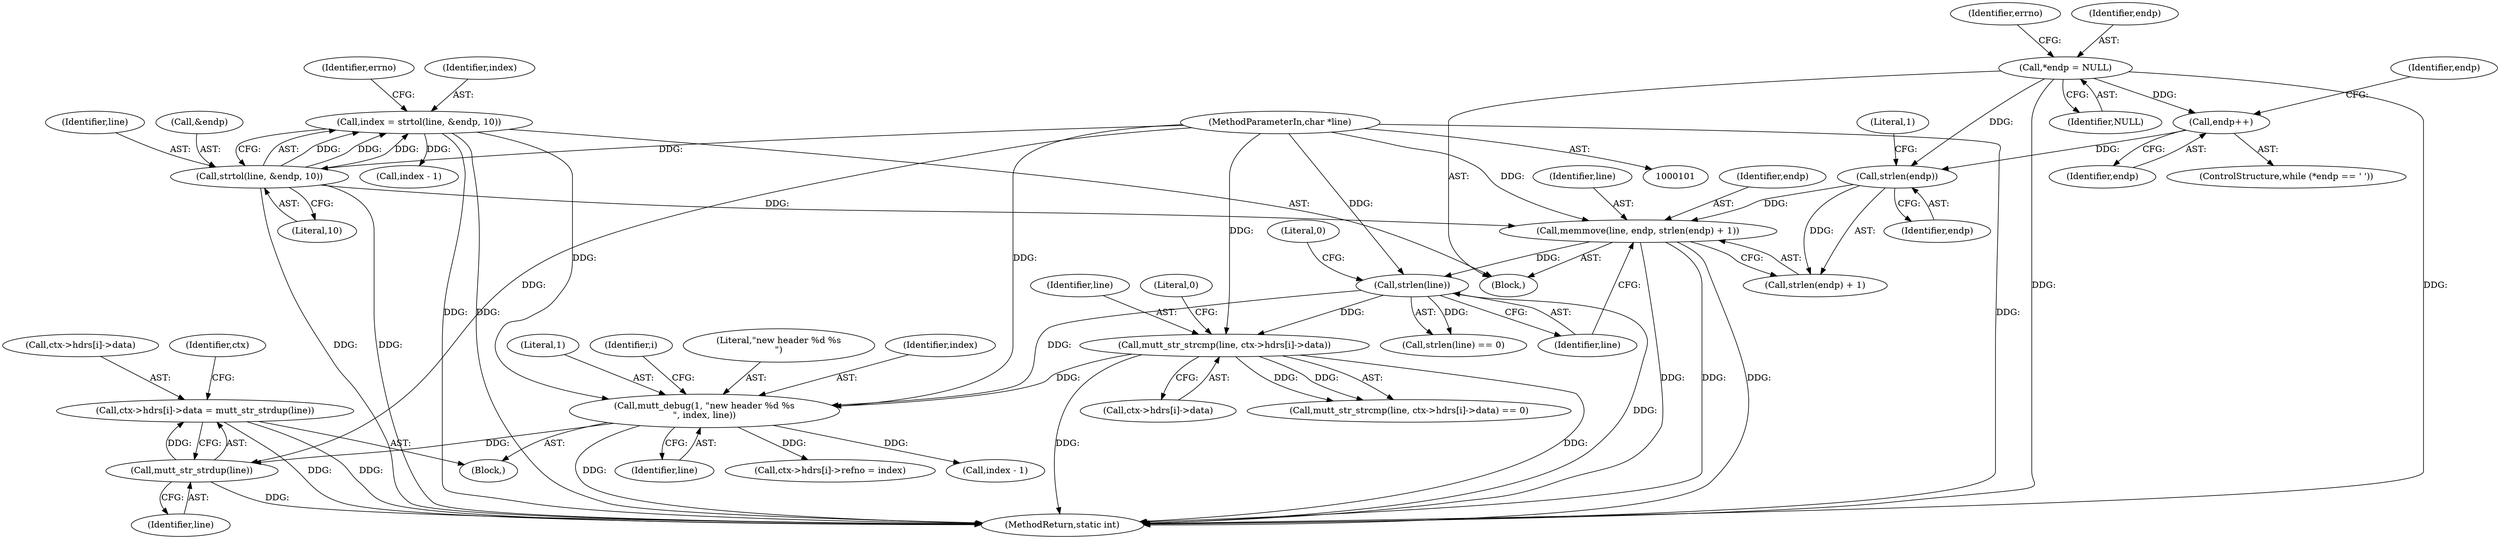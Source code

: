 digraph "0_neomutt_93b8ac558752d09e1c56d4f1bc82631316fa9c82@pointer" {
"1000217" [label="(Call,ctx->hdrs[i]->data = mutt_str_strdup(line))"];
"1000225" [label="(Call,mutt_str_strdup(line))"];
"1000193" [label="(Call,mutt_debug(1, \"new header %d %s\n\", index, line))"];
"1000128" [label="(Call,index = strtol(line, &endp, 10))"];
"1000130" [label="(Call,strtol(line, &endp, 10))"];
"1000102" [label="(MethodParameterIn,char *line)"];
"1000156" [label="(Call,strlen(line))"];
"1000147" [label="(Call,memmove(line, endp, strlen(endp) + 1))"];
"1000151" [label="(Call,strlen(endp))"];
"1000122" [label="(Call,*endp = NULL)"];
"1000145" [label="(Call,endp++)"];
"1000175" [label="(Call,mutt_str_strcmp(line, ctx->hdrs[i]->data))"];
"1000197" [label="(Identifier,line)"];
"1000175" [label="(Call,mutt_str_strcmp(line, ctx->hdrs[i]->data))"];
"1000126" [label="(Identifier,errno)"];
"1000196" [label="(Identifier,index)"];
"1000128" [label="(Call,index = strtol(line, &endp, 10))"];
"1000122" [label="(Call,*endp = NULL)"];
"1000267" [label="(MethodReturn,static int)"];
"1000151" [label="(Call,strlen(endp))"];
"1000177" [label="(Call,ctx->hdrs[i]->data)"];
"1000130" [label="(Call,strtol(line, &endp, 10))"];
"1000194" [label="(Literal,1)"];
"1000143" [label="(Identifier,endp)"];
"1000249" [label="(Identifier,ctx)"];
"1000155" [label="(Call,strlen(line) == 0)"];
"1000225" [label="(Call,mutt_str_strdup(line))"];
"1000104" [label="(Block,)"];
"1000157" [label="(Identifier,line)"];
"1000140" [label="(ControlStructure,while (*endp == ' '))"];
"1000184" [label="(Literal,0)"];
"1000156" [label="(Call,strlen(line))"];
"1000136" [label="(Identifier,errno)"];
"1000148" [label="(Identifier,line)"];
"1000147" [label="(Call,memmove(line, endp, strlen(endp) + 1))"];
"1000200" [label="(Identifier,i)"];
"1000146" [label="(Identifier,endp)"];
"1000245" [label="(Call,ctx->hdrs[i]->refno = index)"];
"1000129" [label="(Identifier,index)"];
"1000217" [label="(Call,ctx->hdrs[i]->data = mutt_str_strdup(line))"];
"1000237" [label="(Call,index - 1)"];
"1000153" [label="(Literal,1)"];
"1000124" [label="(Identifier,NULL)"];
"1000131" [label="(Identifier,line)"];
"1000102" [label="(MethodParameterIn,char *line)"];
"1000149" [label="(Identifier,endp)"];
"1000195" [label="(Literal,\"new header %d %s\n\")"];
"1000226" [label="(Identifier,line)"];
"1000176" [label="(Identifier,line)"];
"1000134" [label="(Literal,10)"];
"1000192" [label="(Block,)"];
"1000132" [label="(Call,&endp)"];
"1000152" [label="(Identifier,endp)"];
"1000174" [label="(Call,mutt_str_strcmp(line, ctx->hdrs[i]->data) == 0)"];
"1000218" [label="(Call,ctx->hdrs[i]->data)"];
"1000145" [label="(Call,endp++)"];
"1000150" [label="(Call,strlen(endp) + 1)"];
"1000158" [label="(Literal,0)"];
"1000262" [label="(Call,index - 1)"];
"1000193" [label="(Call,mutt_debug(1, \"new header %d %s\n\", index, line))"];
"1000123" [label="(Identifier,endp)"];
"1000217" -> "1000192"  [label="AST: "];
"1000217" -> "1000225"  [label="CFG: "];
"1000218" -> "1000217"  [label="AST: "];
"1000225" -> "1000217"  [label="AST: "];
"1000249" -> "1000217"  [label="CFG: "];
"1000217" -> "1000267"  [label="DDG: "];
"1000217" -> "1000267"  [label="DDG: "];
"1000225" -> "1000217"  [label="DDG: "];
"1000225" -> "1000226"  [label="CFG: "];
"1000226" -> "1000225"  [label="AST: "];
"1000225" -> "1000267"  [label="DDG: "];
"1000193" -> "1000225"  [label="DDG: "];
"1000102" -> "1000225"  [label="DDG: "];
"1000193" -> "1000192"  [label="AST: "];
"1000193" -> "1000197"  [label="CFG: "];
"1000194" -> "1000193"  [label="AST: "];
"1000195" -> "1000193"  [label="AST: "];
"1000196" -> "1000193"  [label="AST: "];
"1000197" -> "1000193"  [label="AST: "];
"1000200" -> "1000193"  [label="CFG: "];
"1000193" -> "1000267"  [label="DDG: "];
"1000128" -> "1000193"  [label="DDG: "];
"1000156" -> "1000193"  [label="DDG: "];
"1000175" -> "1000193"  [label="DDG: "];
"1000102" -> "1000193"  [label="DDG: "];
"1000193" -> "1000245"  [label="DDG: "];
"1000193" -> "1000262"  [label="DDG: "];
"1000128" -> "1000104"  [label="AST: "];
"1000128" -> "1000130"  [label="CFG: "];
"1000129" -> "1000128"  [label="AST: "];
"1000130" -> "1000128"  [label="AST: "];
"1000136" -> "1000128"  [label="CFG: "];
"1000128" -> "1000267"  [label="DDG: "];
"1000128" -> "1000267"  [label="DDG: "];
"1000130" -> "1000128"  [label="DDG: "];
"1000130" -> "1000128"  [label="DDG: "];
"1000130" -> "1000128"  [label="DDG: "];
"1000128" -> "1000237"  [label="DDG: "];
"1000130" -> "1000134"  [label="CFG: "];
"1000131" -> "1000130"  [label="AST: "];
"1000132" -> "1000130"  [label="AST: "];
"1000134" -> "1000130"  [label="AST: "];
"1000130" -> "1000267"  [label="DDG: "];
"1000130" -> "1000267"  [label="DDG: "];
"1000102" -> "1000130"  [label="DDG: "];
"1000130" -> "1000147"  [label="DDG: "];
"1000102" -> "1000101"  [label="AST: "];
"1000102" -> "1000267"  [label="DDG: "];
"1000102" -> "1000147"  [label="DDG: "];
"1000102" -> "1000156"  [label="DDG: "];
"1000102" -> "1000175"  [label="DDG: "];
"1000156" -> "1000155"  [label="AST: "];
"1000156" -> "1000157"  [label="CFG: "];
"1000157" -> "1000156"  [label="AST: "];
"1000158" -> "1000156"  [label="CFG: "];
"1000156" -> "1000267"  [label="DDG: "];
"1000156" -> "1000155"  [label="DDG: "];
"1000147" -> "1000156"  [label="DDG: "];
"1000156" -> "1000175"  [label="DDG: "];
"1000147" -> "1000104"  [label="AST: "];
"1000147" -> "1000150"  [label="CFG: "];
"1000148" -> "1000147"  [label="AST: "];
"1000149" -> "1000147"  [label="AST: "];
"1000150" -> "1000147"  [label="AST: "];
"1000157" -> "1000147"  [label="CFG: "];
"1000147" -> "1000267"  [label="DDG: "];
"1000147" -> "1000267"  [label="DDG: "];
"1000147" -> "1000267"  [label="DDG: "];
"1000151" -> "1000147"  [label="DDG: "];
"1000151" -> "1000150"  [label="AST: "];
"1000151" -> "1000152"  [label="CFG: "];
"1000152" -> "1000151"  [label="AST: "];
"1000153" -> "1000151"  [label="CFG: "];
"1000151" -> "1000150"  [label="DDG: "];
"1000122" -> "1000151"  [label="DDG: "];
"1000145" -> "1000151"  [label="DDG: "];
"1000122" -> "1000104"  [label="AST: "];
"1000122" -> "1000124"  [label="CFG: "];
"1000123" -> "1000122"  [label="AST: "];
"1000124" -> "1000122"  [label="AST: "];
"1000126" -> "1000122"  [label="CFG: "];
"1000122" -> "1000267"  [label="DDG: "];
"1000122" -> "1000267"  [label="DDG: "];
"1000122" -> "1000145"  [label="DDG: "];
"1000145" -> "1000140"  [label="AST: "];
"1000145" -> "1000146"  [label="CFG: "];
"1000146" -> "1000145"  [label="AST: "];
"1000143" -> "1000145"  [label="CFG: "];
"1000175" -> "1000174"  [label="AST: "];
"1000175" -> "1000177"  [label="CFG: "];
"1000176" -> "1000175"  [label="AST: "];
"1000177" -> "1000175"  [label="AST: "];
"1000184" -> "1000175"  [label="CFG: "];
"1000175" -> "1000267"  [label="DDG: "];
"1000175" -> "1000267"  [label="DDG: "];
"1000175" -> "1000174"  [label="DDG: "];
"1000175" -> "1000174"  [label="DDG: "];
}
